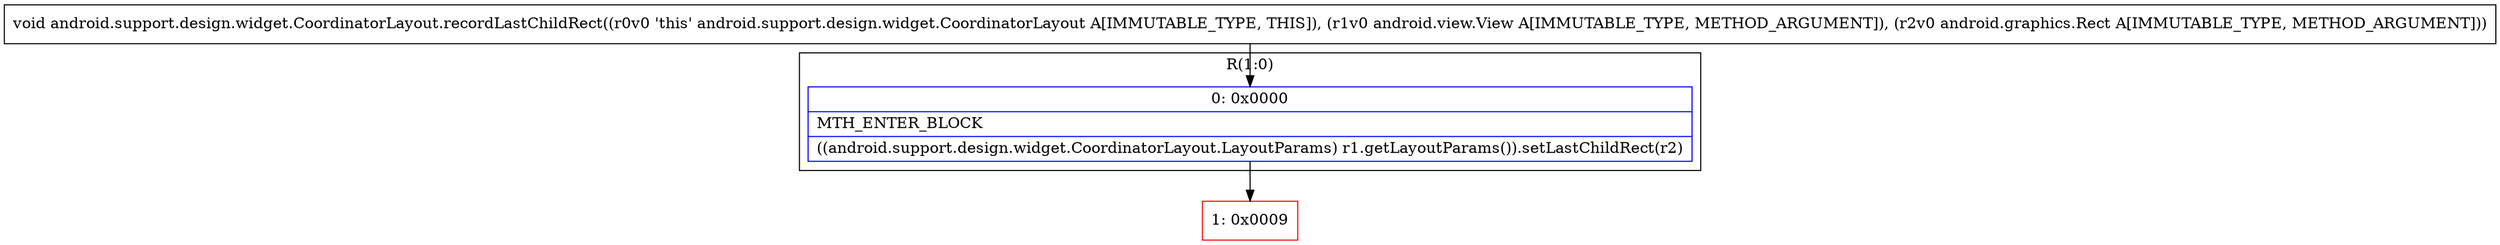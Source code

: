 digraph "CFG forandroid.support.design.widget.CoordinatorLayout.recordLastChildRect(Landroid\/view\/View;Landroid\/graphics\/Rect;)V" {
subgraph cluster_Region_1338413731 {
label = "R(1:0)";
node [shape=record,color=blue];
Node_0 [shape=record,label="{0\:\ 0x0000|MTH_ENTER_BLOCK\l|((android.support.design.widget.CoordinatorLayout.LayoutParams) r1.getLayoutParams()).setLastChildRect(r2)\l}"];
}
Node_1 [shape=record,color=red,label="{1\:\ 0x0009}"];
MethodNode[shape=record,label="{void android.support.design.widget.CoordinatorLayout.recordLastChildRect((r0v0 'this' android.support.design.widget.CoordinatorLayout A[IMMUTABLE_TYPE, THIS]), (r1v0 android.view.View A[IMMUTABLE_TYPE, METHOD_ARGUMENT]), (r2v0 android.graphics.Rect A[IMMUTABLE_TYPE, METHOD_ARGUMENT])) }"];
MethodNode -> Node_0;
Node_0 -> Node_1;
}


